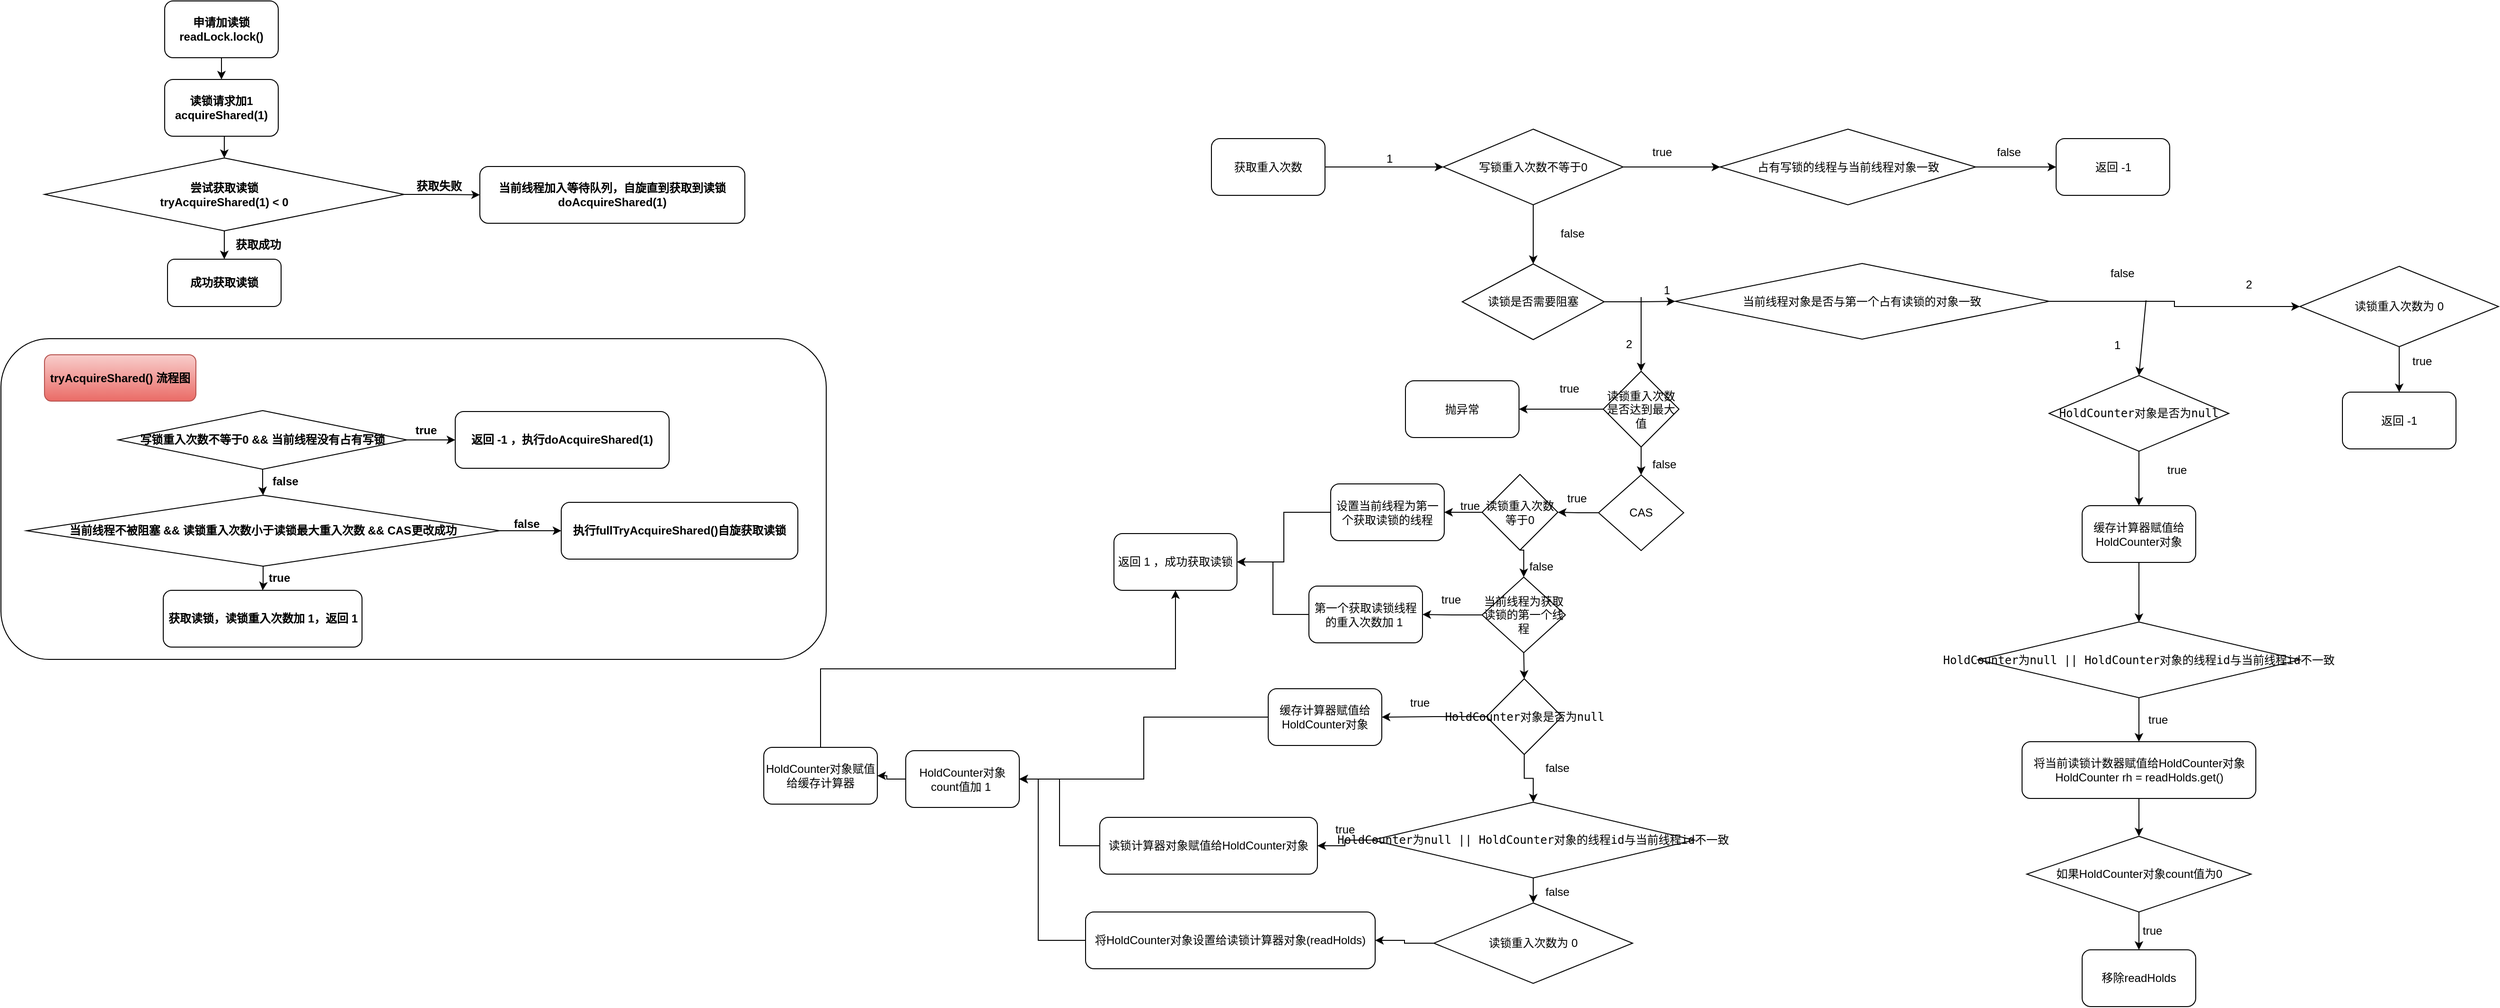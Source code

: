 <mxfile version="10.8.5" type="device"><diagram id="ZtMco2pQQ1XNjGlhMGn0" name="第 1 页"><mxGraphModel dx="1991" dy="1177" grid="1" gridSize="10" guides="1" tooltips="1" connect="1" arrows="1" fold="1" page="1" pageScale="1" pageWidth="827" pageHeight="1169" background="#ffffff" math="0" shadow="0"><root><mxCell id="0"/><mxCell id="1" parent="0"/><mxCell id="eOZPgLoRTHdLSqoZiXlE-40" value="" style="rounded=1;whiteSpace=wrap;html=1;fontFamily=Helvetica;fontStyle=1" parent="1" vertex="1"><mxGeometry x="54" y="584" width="872" height="339" as="geometry"/></mxCell><mxCell id="eOZPgLoRTHdLSqoZiXlE-15" style="edgeStyle=orthogonalEdgeStyle;rounded=0;orthogonalLoop=1;jettySize=auto;html=1;exitX=0.5;exitY=1;exitDx=0;exitDy=0;fontStyle=1;fontFamily=Helvetica;" parent="1" source="eOZPgLoRTHdLSqoZiXlE-1" target="eOZPgLoRTHdLSqoZiXlE-2" edge="1"><mxGeometry relative="1" as="geometry"/></mxCell><mxCell id="eOZPgLoRTHdLSqoZiXlE-1" value="&lt;div&gt;&lt;span&gt;申请加读锁&lt;br&gt;readLock&lt;/span&gt;.lock()&lt;/div&gt;" style="rounded=1;whiteSpace=wrap;html=1;fontStyle=1;fontFamily=Helvetica;" parent="1" vertex="1"><mxGeometry x="227" y="227" width="120" height="60" as="geometry"/></mxCell><mxCell id="eOZPgLoRTHdLSqoZiXlE-31" style="edgeStyle=orthogonalEdgeStyle;rounded=0;orthogonalLoop=1;jettySize=auto;html=1;exitX=0.5;exitY=1;exitDx=0;exitDy=0;entryX=0.5;entryY=0;entryDx=0;entryDy=0;fontFamily=Helvetica;fontStyle=1" parent="1" source="eOZPgLoRTHdLSqoZiXlE-2" target="eOZPgLoRTHdLSqoZiXlE-14" edge="1"><mxGeometry relative="1" as="geometry"/></mxCell><mxCell id="eOZPgLoRTHdLSqoZiXlE-2" value="&lt;div&gt;读锁请求加1&lt;/div&gt;&lt;div&gt;acquireShared(&lt;span&gt;1&lt;/span&gt;)&lt;/div&gt;" style="rounded=1;whiteSpace=wrap;html=1;fontStyle=1;fontFamily=Helvetica;" parent="1" vertex="1"><mxGeometry x="227" y="310" width="120" height="60" as="geometry"/></mxCell><mxCell id="eOZPgLoRTHdLSqoZiXlE-4" value="&lt;div&gt;当前线程加入等待队列，自旋直到获取到读锁&lt;span&gt;doAcquireShared(1)&lt;/span&gt;&lt;/div&gt;" style="rounded=1;whiteSpace=wrap;html=1;fontStyle=1;fontFamily=Helvetica;" parent="1" vertex="1"><mxGeometry x="560" y="402" width="280" height="60" as="geometry"/></mxCell><mxCell id="eOZPgLoRTHdLSqoZiXlE-33" style="edgeStyle=orthogonalEdgeStyle;rounded=0;orthogonalLoop=1;jettySize=auto;html=1;exitX=0.5;exitY=1;exitDx=0;exitDy=0;fontFamily=Helvetica;fontStyle=1" parent="1" source="eOZPgLoRTHdLSqoZiXlE-7" target="eOZPgLoRTHdLSqoZiXlE-10" edge="1"><mxGeometry relative="1" as="geometry"/></mxCell><mxCell id="eOZPgLoRTHdLSqoZiXlE-38" style="edgeStyle=orthogonalEdgeStyle;rounded=0;orthogonalLoop=1;jettySize=auto;html=1;exitX=1;exitY=0.5;exitDx=0;exitDy=0;entryX=0;entryY=0.5;entryDx=0;entryDy=0;fontFamily=Helvetica;fontStyle=1" parent="1" source="eOZPgLoRTHdLSqoZiXlE-7" target="eOZPgLoRTHdLSqoZiXlE-37" edge="1"><mxGeometry relative="1" as="geometry"/></mxCell><mxCell id="eOZPgLoRTHdLSqoZiXlE-7" value="&lt;span&gt;写锁重入次数不等于0 &amp;amp;&amp;amp; 当前线程没有占有写锁&lt;/span&gt;" style="rhombus;whiteSpace=wrap;html=1;fontStyle=1;fontFamily=Helvetica;" parent="1" vertex="1"><mxGeometry x="178" y="660" width="305" height="62" as="geometry"/></mxCell><mxCell id="eOZPgLoRTHdLSqoZiXlE-23" style="edgeStyle=orthogonalEdgeStyle;rounded=0;orthogonalLoop=1;jettySize=auto;html=1;exitX=1;exitY=0.5;exitDx=0;exitDy=0;entryX=0;entryY=0.5;entryDx=0;entryDy=0;fontStyle=1;fontFamily=Helvetica;" parent="1" source="eOZPgLoRTHdLSqoZiXlE-10" target="eOZPgLoRTHdLSqoZiXlE-12" edge="1"><mxGeometry relative="1" as="geometry"/></mxCell><mxCell id="eOZPgLoRTHdLSqoZiXlE-35" style="edgeStyle=orthogonalEdgeStyle;rounded=0;orthogonalLoop=1;jettySize=auto;html=1;exitX=0.5;exitY=1;exitDx=0;exitDy=0;fontFamily=Helvetica;fontStyle=1" parent="1" source="eOZPgLoRTHdLSqoZiXlE-10" target="eOZPgLoRTHdLSqoZiXlE-34" edge="1"><mxGeometry relative="1" as="geometry"/></mxCell><mxCell id="eOZPgLoRTHdLSqoZiXlE-10" value="当前线程不被阻塞 &amp;amp;&amp;amp; 读锁重入次数小于读锁最大重入次数 &amp;amp;&amp;amp; CAS更改成功" style="rhombus;whiteSpace=wrap;html=1;fontStyle=1;fontFamily=Helvetica;" parent="1" vertex="1"><mxGeometry x="81" y="749.5" width="500" height="75" as="geometry"/></mxCell><mxCell id="eOZPgLoRTHdLSqoZiXlE-12" value="执行&lt;span&gt;fullTryAcquireShared()自旋获取读锁&lt;/span&gt;" style="rounded=1;whiteSpace=wrap;html=1;fontStyle=1;fontFamily=Helvetica;" parent="1" vertex="1"><mxGeometry x="646" y="757" width="250" height="60" as="geometry"/></mxCell><mxCell id="eOZPgLoRTHdLSqoZiXlE-13" value="成功获取读锁" style="rounded=1;whiteSpace=wrap;html=1;fontStyle=1;fontFamily=Helvetica;" parent="1" vertex="1"><mxGeometry x="230" y="500" width="120" height="50" as="geometry"/></mxCell><mxCell id="eOZPgLoRTHdLSqoZiXlE-17" style="edgeStyle=orthogonalEdgeStyle;rounded=0;orthogonalLoop=1;jettySize=auto;html=1;exitX=1;exitY=0.5;exitDx=0;exitDy=0;entryX=0;entryY=0.5;entryDx=0;entryDy=0;fontStyle=1;fontFamily=Helvetica;" parent="1" source="eOZPgLoRTHdLSqoZiXlE-14" target="eOZPgLoRTHdLSqoZiXlE-4" edge="1"><mxGeometry relative="1" as="geometry"/></mxCell><mxCell id="eOZPgLoRTHdLSqoZiXlE-32" style="edgeStyle=orthogonalEdgeStyle;rounded=0;orthogonalLoop=1;jettySize=auto;html=1;exitX=0.5;exitY=1;exitDx=0;exitDy=0;fontFamily=Helvetica;fontStyle=1" parent="1" source="eOZPgLoRTHdLSqoZiXlE-14" target="eOZPgLoRTHdLSqoZiXlE-13" edge="1"><mxGeometry relative="1" as="geometry"/></mxCell><mxCell id="eOZPgLoRTHdLSqoZiXlE-14" value="&lt;div&gt;尝试获取读锁&lt;/div&gt;&lt;div&gt;tryAcquireShared(1) &amp;lt; 0&lt;/div&gt;" style="rhombus;whiteSpace=wrap;html=1;fontStyle=1;fontFamily=Helvetica;" parent="1" vertex="1"><mxGeometry x="100" y="393" width="380" height="77" as="geometry"/></mxCell><mxCell id="eOZPgLoRTHdLSqoZiXlE-18" value="获取失败" style="text;html=1;resizable=0;points=[];autosize=1;align=left;verticalAlign=top;spacingTop=-4;fontStyle=1;fontFamily=Helvetica;" parent="1" vertex="1"><mxGeometry x="491" y="413" width="60" height="20" as="geometry"/></mxCell><mxCell id="eOZPgLoRTHdLSqoZiXlE-22" value="false" style="text;html=1;resizable=0;points=[];autosize=1;align=left;verticalAlign=top;spacingTop=-4;fontStyle=1;fontFamily=Helvetica;" parent="1" vertex="1"><mxGeometry x="339" y="725" width="40" height="20" as="geometry"/></mxCell><mxCell id="eOZPgLoRTHdLSqoZiXlE-24" value="false" style="text;html=1;resizable=0;points=[];autosize=1;align=left;verticalAlign=top;spacingTop=-4;fontStyle=1;fontFamily=Helvetica;" parent="1" vertex="1"><mxGeometry x="594" y="769.5" width="40" height="20" as="geometry"/></mxCell><mxCell id="eOZPgLoRTHdLSqoZiXlE-34" value="获取读锁，读锁重入次数加 1，返回 1" style="rounded=1;whiteSpace=wrap;html=1;fontFamily=Helvetica;fontStyle=1" parent="1" vertex="1"><mxGeometry x="225.5" y="850" width="210" height="60" as="geometry"/></mxCell><mxCell id="eOZPgLoRTHdLSqoZiXlE-36" value="获取成功" style="text;html=1;resizable=0;points=[];autosize=1;align=left;verticalAlign=top;spacingTop=-4;fontFamily=Helvetica;fontStyle=1" parent="1" vertex="1"><mxGeometry x="299.5" y="475" width="60" height="20" as="geometry"/></mxCell><mxCell id="eOZPgLoRTHdLSqoZiXlE-37" value="返回 -1 ，执行&lt;span&gt;doAcquireShared(1)&lt;/span&gt;" style="rounded=1;whiteSpace=wrap;html=1;fontFamily=Helvetica;fontStyle=1" parent="1" vertex="1"><mxGeometry x="534" y="661" width="226" height="60" as="geometry"/></mxCell><mxCell id="eOZPgLoRTHdLSqoZiXlE-39" value="true" style="text;html=1;resizable=0;points=[];autosize=1;align=left;verticalAlign=top;spacingTop=-4;fontFamily=Helvetica;fontStyle=1" parent="1" vertex="1"><mxGeometry x="490" y="671" width="40" height="20" as="geometry"/></mxCell><mxCell id="eOZPgLoRTHdLSqoZiXlE-42" value="&lt;span&gt;tryAcquireShared() 流程图&lt;/span&gt;" style="rounded=1;whiteSpace=wrap;html=1;fontFamily=Helvetica;gradientColor=#ea6b66;fillColor=#f8cecc;strokeColor=#b85450;fontStyle=1" parent="1" vertex="1"><mxGeometry x="100" y="601" width="160" height="49" as="geometry"/></mxCell><mxCell id="eOZPgLoRTHdLSqoZiXlE-43" value="true" style="text;html=1;resizable=0;points=[];autosize=1;align=left;verticalAlign=top;spacingTop=-4;fontFamily=Helvetica;fontStyle=1" parent="1" vertex="1"><mxGeometry x="334.5" y="827" width="40" height="20" as="geometry"/></mxCell><mxCell id="39" style="edgeStyle=orthogonalEdgeStyle;rounded=0;html=1;exitX=1;exitY=0.5;entryX=0;entryY=0.5;startArrow=none;startFill=0;endArrow=classic;endFill=1;jettySize=auto;orthogonalLoop=1;" parent="1" source="eOZPgLoRTHdLSqoZiXlE-46" target="eOZPgLoRTHdLSqoZiXlE-47" edge="1"><mxGeometry relative="1" as="geometry"/></mxCell><mxCell id="eOZPgLoRTHdLSqoZiXlE-46" value="获取重入次数" style="rounded=1;whiteSpace=wrap;html=1;fontFamily=Helvetica;" parent="1" vertex="1"><mxGeometry x="1333" y="372.5" width="120" height="60" as="geometry"/></mxCell><mxCell id="eOZPgLoRTHdLSqoZiXlE-55" style="edgeStyle=orthogonalEdgeStyle;rounded=0;orthogonalLoop=1;jettySize=auto;html=1;exitX=0.5;exitY=1;exitDx=0;exitDy=0;fontFamily=Helvetica;" parent="1" source="eOZPgLoRTHdLSqoZiXlE-47" target="eOZPgLoRTHdLSqoZiXlE-54" edge="1"><mxGeometry relative="1" as="geometry"/></mxCell><mxCell id="37" style="edgeStyle=orthogonalEdgeStyle;rounded=0;html=1;exitX=1;exitY=0.5;entryX=0;entryY=0.5;startArrow=none;startFill=0;endArrow=classic;endFill=1;jettySize=auto;orthogonalLoop=1;" parent="1" source="eOZPgLoRTHdLSqoZiXlE-47" target="eOZPgLoRTHdLSqoZiXlE-48" edge="1"><mxGeometry relative="1" as="geometry"/></mxCell><mxCell id="eOZPgLoRTHdLSqoZiXlE-47" value="写锁重入次数不等于0" style="rhombus;whiteSpace=wrap;html=1;fontFamily=Helvetica;" parent="1" vertex="1"><mxGeometry x="1578" y="362.5" width="190" height="80" as="geometry"/></mxCell><mxCell id="36" style="edgeStyle=orthogonalEdgeStyle;rounded=0;html=1;exitX=1;exitY=0.5;startArrow=none;startFill=0;endArrow=classic;endFill=1;jettySize=auto;orthogonalLoop=1;" parent="1" source="eOZPgLoRTHdLSqoZiXlE-48" target="eOZPgLoRTHdLSqoZiXlE-49" edge="1"><mxGeometry relative="1" as="geometry"/></mxCell><mxCell id="eOZPgLoRTHdLSqoZiXlE-48" value="占有写锁的线程与当前线程对象一致" style="rhombus;whiteSpace=wrap;html=1;fontFamily=Helvetica;" parent="1" vertex="1"><mxGeometry x="1870.5" y="362.5" width="270" height="80" as="geometry"/></mxCell><mxCell id="eOZPgLoRTHdLSqoZiXlE-49" value="返回 -1" style="rounded=1;whiteSpace=wrap;html=1;strokeColor=#000000;fillColor=#ffffff;gradientColor=none;fontFamily=Helvetica;" parent="1" vertex="1"><mxGeometry x="2225.5" y="372.5" width="120" height="60" as="geometry"/></mxCell><mxCell id="eOZPgLoRTHdLSqoZiXlE-51" value="false" style="text;html=1;resizable=0;points=[];autosize=1;align=left;verticalAlign=top;spacingTop=-4;fontFamily=Helvetica;" parent="1" vertex="1"><mxGeometry x="2160.5" y="376.5" width="40" height="20" as="geometry"/></mxCell><mxCell id="eOZPgLoRTHdLSqoZiXlE-53" value="true" style="text;html=1;resizable=0;points=[];autosize=1;align=left;verticalAlign=top;spacingTop=-4;fontFamily=Helvetica;" parent="1" vertex="1"><mxGeometry x="1797" y="376.5" width="40" height="20" as="geometry"/></mxCell><mxCell id="38" style="edgeStyle=orthogonalEdgeStyle;rounded=0;html=1;exitX=1;exitY=0.5;entryX=0;entryY=0.5;startArrow=none;startFill=0;endArrow=classic;endFill=1;jettySize=auto;orthogonalLoop=1;" parent="1" source="eOZPgLoRTHdLSqoZiXlE-54" target="eOZPgLoRTHdLSqoZiXlE-57" edge="1"><mxGeometry relative="1" as="geometry"/></mxCell><mxCell id="eOZPgLoRTHdLSqoZiXlE-54" value="读锁是否需要阻塞" style="rhombus;whiteSpace=wrap;html=1;strokeColor=#000000;fillColor=#ffffff;gradientColor=none;fontFamily=Helvetica;" parent="1" vertex="1"><mxGeometry x="1598" y="505" width="150" height="80" as="geometry"/></mxCell><mxCell id="eOZPgLoRTHdLSqoZiXlE-56" value="false" style="text;html=1;resizable=0;points=[];autosize=1;align=left;verticalAlign=top;spacingTop=-4;fontFamily=Helvetica;" parent="1" vertex="1"><mxGeometry x="1700" y="462.5" width="40" height="20" as="geometry"/></mxCell><mxCell id="34" style="edgeStyle=orthogonalEdgeStyle;rounded=0;html=1;exitX=1;exitY=0.5;entryX=0;entryY=0.5;startArrow=none;startFill=0;endArrow=classic;endFill=1;jettySize=auto;orthogonalLoop=1;" parent="1" source="eOZPgLoRTHdLSqoZiXlE-57" target="14" edge="1"><mxGeometry relative="1" as="geometry"/></mxCell><mxCell id="eOZPgLoRTHdLSqoZiXlE-57" value="当前线程对象是否与第一个占有读锁的对象一致" style="rhombus;whiteSpace=wrap;html=1;strokeColor=#000000;fillColor=#ffffff;gradientColor=none;fontFamily=Helvetica;" parent="1" vertex="1"><mxGeometry x="1823" y="504.5" width="395" height="80" as="geometry"/></mxCell><mxCell id="33" style="edgeStyle=orthogonalEdgeStyle;rounded=0;html=1;exitX=0.5;exitY=1;startArrow=none;startFill=0;endArrow=classic;endFill=1;jettySize=auto;orthogonalLoop=1;" parent="1" source="2" target="7" edge="1"><mxGeometry relative="1" as="geometry"/></mxCell><mxCell id="2" value="&lt;pre&gt;HoldCounter&lt;span&gt;对象是否为null&lt;/span&gt;&lt;/pre&gt;" style="rhombus;whiteSpace=wrap;html=1;" parent="1" vertex="1"><mxGeometry x="2218" y="623" width="190" height="80" as="geometry"/></mxCell><mxCell id="4" value="false" style="text;html=1;resizable=0;points=[];autosize=1;align=left;verticalAlign=top;spacingTop=-4;" parent="1" vertex="1"><mxGeometry x="2280.5" y="504.5" width="40" height="20" as="geometry"/></mxCell><mxCell id="26" style="edgeStyle=orthogonalEdgeStyle;rounded=0;html=1;exitX=0.5;exitY=1;entryX=0.5;entryY=0;jettySize=auto;orthogonalLoop=1;" parent="1" source="7" target="8" edge="1"><mxGeometry relative="1" as="geometry"/></mxCell><mxCell id="7" value="缓存计算器赋值给&lt;span&gt;HoldCounter对象&lt;/span&gt;" style="rounded=1;whiteSpace=wrap;html=1;" parent="1" vertex="1"><mxGeometry x="2253" y="760.5" width="120" height="60" as="geometry"/></mxCell><mxCell id="Wqzlkps9Lc5wgVoxYjHy-99" style="edgeStyle=orthogonalEdgeStyle;rounded=0;orthogonalLoop=1;jettySize=auto;html=1;exitX=0.5;exitY=1;exitDx=0;exitDy=0;" edge="1" parent="1" source="8" target="Wqzlkps9Lc5wgVoxYjHy-95"><mxGeometry relative="1" as="geometry"/></mxCell><mxCell id="8" value="&lt;pre&gt;&lt;span&gt;HoldCounter为null || &lt;/span&gt;HoldCounter对象的线程id与当前线程id不一致&lt;/pre&gt;" style="rhombus;whiteSpace=wrap;html=1;" parent="1" vertex="1"><mxGeometry x="2143" y="883.5" width="340" height="80" as="geometry"/></mxCell><mxCell id="16" style="edgeStyle=orthogonalEdgeStyle;rounded=0;html=1;exitX=0.5;exitY=1;jettySize=auto;orthogonalLoop=1;" parent="1" source="14" target="15" edge="1"><mxGeometry relative="1" as="geometry"/></mxCell><mxCell id="14" value="读锁重入次数为 0" style="rhombus;whiteSpace=wrap;html=1;" parent="1" vertex="1"><mxGeometry x="2483" y="507.5" width="210" height="85" as="geometry"/></mxCell><mxCell id="15" value="返回 -1" style="rounded=1;whiteSpace=wrap;html=1;" parent="1" vertex="1"><mxGeometry x="2528" y="640.5" width="120" height="60" as="geometry"/></mxCell><mxCell id="35" value="" style="endArrow=classic;html=1;entryX=0.5;entryY=0;" parent="1" target="2" edge="1"><mxGeometry width="50" height="50" relative="1" as="geometry"><mxPoint x="2320.5" y="543.5" as="sourcePoint"/><mxPoint x="2450.5" y="573.5" as="targetPoint"/></mxGeometry></mxCell><mxCell id="40" value="1" style="text;html=1;resizable=0;points=[];autosize=1;align=left;verticalAlign=top;spacingTop=-4;" parent="1" vertex="1"><mxGeometry x="1516" y="383.5" width="20" height="20" as="geometry"/></mxCell><mxCell id="42" value="抛异常" style="rounded=1;whiteSpace=wrap;html=1;" parent="1" vertex="1"><mxGeometry x="1538" y="628.5" width="120" height="60" as="geometry"/></mxCell><mxCell id="44" value="true" style="text;html=1;resizable=0;points=[];autosize=1;align=left;verticalAlign=top;spacingTop=-4;" parent="1" vertex="1"><mxGeometry x="1699" y="627" width="40" height="20" as="geometry"/></mxCell><mxCell id="83" style="edgeStyle=orthogonalEdgeStyle;rounded=0;html=1;exitX=0.5;exitY=1;startArrow=none;startFill=0;endArrow=classic;endFill=1;jettySize=auto;orthogonalLoop=1;" parent="1" source="45" target="48" edge="1"><mxGeometry relative="1" as="geometry"/></mxCell><mxCell id="Wqzlkps9Lc5wgVoxYjHy-108" style="edgeStyle=orthogonalEdgeStyle;rounded=0;orthogonalLoop=1;jettySize=auto;html=1;exitX=0;exitY=0.5;exitDx=0;exitDy=0;entryX=1;entryY=0.5;entryDx=0;entryDy=0;" edge="1" parent="1" source="45" target="42"><mxGeometry relative="1" as="geometry"/></mxCell><mxCell id="45" value="&lt;span&gt;读锁重入次数是否达到最大值&lt;/span&gt;" style="rhombus;whiteSpace=wrap;html=1;" parent="1" vertex="1"><mxGeometry x="1747" y="618.5" width="80" height="80" as="geometry"/></mxCell><mxCell id="Wqzlkps9Lc5wgVoxYjHy-109" style="edgeStyle=orthogonalEdgeStyle;rounded=0;orthogonalLoop=1;jettySize=auto;html=1;exitX=0;exitY=0.5;exitDx=0;exitDy=0;entryX=1;entryY=0.5;entryDx=0;entryDy=0;" edge="1" parent="1" source="48" target="49"><mxGeometry relative="1" as="geometry"/></mxCell><mxCell id="48" value="CAS" style="rhombus;whiteSpace=wrap;html=1;" parent="1" vertex="1"><mxGeometry x="1742" y="728" width="90" height="80" as="geometry"/></mxCell><mxCell id="Wqzlkps9Lc5wgVoxYjHy-110" style="edgeStyle=orthogonalEdgeStyle;rounded=0;orthogonalLoop=1;jettySize=auto;html=1;exitX=0;exitY=0.5;exitDx=0;exitDy=0;entryX=1;entryY=0.5;entryDx=0;entryDy=0;" edge="1" parent="1" source="49" target="50"><mxGeometry relative="1" as="geometry"/></mxCell><mxCell id="Wqzlkps9Lc5wgVoxYjHy-117" style="edgeStyle=orthogonalEdgeStyle;rounded=0;orthogonalLoop=1;jettySize=auto;html=1;exitX=0.5;exitY=1;exitDx=0;exitDy=0;entryX=0.5;entryY=0;entryDx=0;entryDy=0;" edge="1" parent="1" source="49" target="54"><mxGeometry relative="1" as="geometry"/></mxCell><mxCell id="49" value="读锁重入次数等于0" style="rhombus;whiteSpace=wrap;html=1;" parent="1" vertex="1"><mxGeometry x="1619" y="727.5" width="80" height="80" as="geometry"/></mxCell><mxCell id="Wqzlkps9Lc5wgVoxYjHy-115" style="edgeStyle=orthogonalEdgeStyle;rounded=0;orthogonalLoop=1;jettySize=auto;html=1;exitX=0;exitY=0.5;exitDx=0;exitDy=0;entryX=1;entryY=0.5;entryDx=0;entryDy=0;" edge="1" parent="1" source="50" target="63"><mxGeometry relative="1" as="geometry"/></mxCell><mxCell id="50" value="设置当前线程为第一个获取读锁的线程" style="rounded=1;whiteSpace=wrap;html=1;" parent="1" vertex="1"><mxGeometry x="1459" y="737.5" width="120" height="60" as="geometry"/></mxCell><mxCell id="53" value="true" style="text;html=1;resizable=0;points=[];autosize=1;align=left;verticalAlign=top;spacingTop=-4;" parent="1" vertex="1"><mxGeometry x="1707" y="743" width="40" height="20" as="geometry"/></mxCell><mxCell id="Wqzlkps9Lc5wgVoxYjHy-118" style="edgeStyle=orthogonalEdgeStyle;rounded=0;orthogonalLoop=1;jettySize=auto;html=1;exitX=0;exitY=0.5;exitDx=0;exitDy=0;entryX=1;entryY=0.5;entryDx=0;entryDy=0;" edge="1" parent="1" source="54" target="55"><mxGeometry relative="1" as="geometry"/></mxCell><mxCell id="Wqzlkps9Lc5wgVoxYjHy-120" style="edgeStyle=orthogonalEdgeStyle;rounded=0;orthogonalLoop=1;jettySize=auto;html=1;exitX=0.5;exitY=1;exitDx=0;exitDy=0;entryX=0.5;entryY=0;entryDx=0;entryDy=0;" edge="1" parent="1" source="54" target="60"><mxGeometry relative="1" as="geometry"/></mxCell><mxCell id="54" value="当前线程为获取读锁的第一个线程" style="rhombus;whiteSpace=wrap;html=1;" parent="1" vertex="1"><mxGeometry x="1619" y="836" width="88" height="80" as="geometry"/></mxCell><mxCell id="Wqzlkps9Lc5wgVoxYjHy-119" style="edgeStyle=orthogonalEdgeStyle;rounded=0;orthogonalLoop=1;jettySize=auto;html=1;exitX=0;exitY=0.5;exitDx=0;exitDy=0;entryX=1;entryY=0.5;entryDx=0;entryDy=0;" edge="1" parent="1" source="55" target="63"><mxGeometry relative="1" as="geometry"/></mxCell><mxCell id="55" value="第一个获取读锁线程的重入次数加 1&amp;nbsp;" style="rounded=1;whiteSpace=wrap;html=1;" parent="1" vertex="1"><mxGeometry x="1436" y="845.5" width="120" height="60" as="geometry"/></mxCell><mxCell id="58" value="false" style="text;html=1;resizable=0;points=[];autosize=1;align=left;verticalAlign=top;spacingTop=-4;" parent="1" vertex="1"><mxGeometry x="1667" y="814.5" width="40" height="20" as="geometry"/></mxCell><mxCell id="59" value="true" style="text;html=1;resizable=0;points=[];autosize=1;align=left;verticalAlign=top;spacingTop=-4;" parent="1" vertex="1"><mxGeometry x="1574" y="850" width="40" height="20" as="geometry"/></mxCell><mxCell id="71" style="edgeStyle=orthogonalEdgeStyle;rounded=0;html=1;exitX=0.5;exitY=1;entryX=0.5;entryY=0;startArrow=none;startFill=0;endArrow=classic;endFill=1;jettySize=auto;orthogonalLoop=1;" parent="1" source="60" target="70" edge="1"><mxGeometry relative="1" as="geometry"/></mxCell><mxCell id="79" style="edgeStyle=orthogonalEdgeStyle;rounded=0;html=1;exitX=0;exitY=0.5;startArrow=none;startFill=0;endArrow=classic;endFill=1;jettySize=auto;orthogonalLoop=1;" parent="1" source="60" target="67" edge="1"><mxGeometry relative="1" as="geometry"/></mxCell><mxCell id="60" value="&lt;pre&gt;HoldCounter对象是否为null&lt;/pre&gt;" style="rhombus;whiteSpace=wrap;html=1;" parent="1" vertex="1"><mxGeometry x="1623.5" y="943.5" width="80" height="80" as="geometry"/></mxCell><mxCell id="62" value="false" style="text;html=1;resizable=0;points=[];autosize=1;align=left;verticalAlign=top;spacingTop=-4;" parent="1" vertex="1"><mxGeometry x="1683.5" y="1159" width="40" height="20" as="geometry"/></mxCell><mxCell id="63" value="返回 1 ，成功获取读锁" style="rounded=1;whiteSpace=wrap;html=1;" parent="1" vertex="1"><mxGeometry x="1230" y="790" width="130" height="60" as="geometry"/></mxCell><mxCell id="Wqzlkps9Lc5wgVoxYjHy-121" style="edgeStyle=orthogonalEdgeStyle;rounded=0;orthogonalLoop=1;jettySize=auto;html=1;exitX=0;exitY=0.5;exitDx=0;exitDy=0;entryX=1;entryY=0.5;entryDx=0;entryDy=0;" edge="1" parent="1" source="67" target="77"><mxGeometry relative="1" as="geometry"/></mxCell><mxCell id="67" value="&lt;span&gt;缓存计算器赋值给&lt;/span&gt;&lt;span&gt;HoldCounter对象&lt;/span&gt;" style="rounded=1;whiteSpace=wrap;html=1;" parent="1" vertex="1"><mxGeometry x="1393" y="954" width="120" height="60" as="geometry"/></mxCell><mxCell id="69" value="true" style="text;html=1;resizable=0;points=[];autosize=1;align=left;verticalAlign=top;spacingTop=-4;" parent="1" vertex="1"><mxGeometry x="1540.5" y="958.5" width="40" height="20" as="geometry"/></mxCell><mxCell id="76" style="edgeStyle=orthogonalEdgeStyle;rounded=0;html=1;exitX=0.5;exitY=1;startArrow=none;startFill=0;endArrow=classic;endFill=1;jettySize=auto;orthogonalLoop=1;" parent="1" source="70" target="74" edge="1"><mxGeometry relative="1" as="geometry"/></mxCell><mxCell id="Wqzlkps9Lc5wgVoxYjHy-127" style="edgeStyle=orthogonalEdgeStyle;rounded=0;orthogonalLoop=1;jettySize=auto;html=1;exitX=0;exitY=0.5;exitDx=0;exitDy=0;entryX=1;entryY=0.5;entryDx=0;entryDy=0;" edge="1" parent="1" source="70" target="Wqzlkps9Lc5wgVoxYjHy-126"><mxGeometry relative="1" as="geometry"/></mxCell><mxCell id="70" value="&lt;pre&gt;&lt;span&gt;HoldCounter为null || &lt;/span&gt;HoldCounter对象的线程id与当前线程id不一致&lt;/pre&gt;" style="rhombus;whiteSpace=wrap;html=1;" parent="1" vertex="1"><mxGeometry x="1503" y="1074" width="340" height="80" as="geometry"/></mxCell><mxCell id="72" value="false" style="text;html=1;resizable=0;points=[];autosize=1;align=left;verticalAlign=top;spacingTop=-4;" parent="1" vertex="1"><mxGeometry x="1683.5" y="1027.5" width="40" height="20" as="geometry"/></mxCell><mxCell id="80" style="edgeStyle=orthogonalEdgeStyle;rounded=0;html=1;exitX=0;exitY=0.5;entryX=1;entryY=0.5;startArrow=none;startFill=0;endArrow=classic;endFill=1;jettySize=auto;orthogonalLoop=1;" parent="1" source="74" target="75" edge="1"><mxGeometry relative="1" as="geometry"/></mxCell><mxCell id="74" value="读锁重入次数为 0" style="rhombus;whiteSpace=wrap;html=1;" parent="1" vertex="1"><mxGeometry x="1568" y="1180.5" width="210" height="85" as="geometry"/></mxCell><mxCell id="Wqzlkps9Lc5wgVoxYjHy-129" style="edgeStyle=orthogonalEdgeStyle;rounded=0;orthogonalLoop=1;jettySize=auto;html=1;exitX=0;exitY=0.5;exitDx=0;exitDy=0;entryX=1;entryY=0.5;entryDx=0;entryDy=0;" edge="1" parent="1" source="75" target="77"><mxGeometry relative="1" as="geometry"><Array as="points"><mxPoint x="1150" y="1220"/><mxPoint x="1150" y="1050"/></Array></mxGeometry></mxCell><mxCell id="75" value="&lt;span&gt;将HoldCounter对象设置给读锁计算器对象(&lt;/span&gt;&lt;span&gt;readHolds&lt;/span&gt;&lt;span&gt;)&lt;/span&gt;&lt;br&gt;" style="rounded=1;whiteSpace=wrap;html=1;" parent="1" vertex="1"><mxGeometry x="1200" y="1190" width="306" height="60" as="geometry"/></mxCell><mxCell id="Wqzlkps9Lc5wgVoxYjHy-124" style="edgeStyle=orthogonalEdgeStyle;rounded=0;orthogonalLoop=1;jettySize=auto;html=1;exitX=0;exitY=0.5;exitDx=0;exitDy=0;" edge="1" parent="1" source="77" target="Wqzlkps9Lc5wgVoxYjHy-122"><mxGeometry relative="1" as="geometry"/></mxCell><mxCell id="77" value="&lt;span&gt;HoldCounter对象count值加 1&amp;nbsp;&lt;br&gt;&lt;/span&gt;" style="rounded=1;whiteSpace=wrap;html=1;" parent="1" vertex="1"><mxGeometry x="1010" y="1019.5" width="120" height="60" as="geometry"/></mxCell><mxCell id="84" value="false" style="text;html=1;resizable=0;points=[];autosize=1;align=left;verticalAlign=top;spacingTop=-4;" parent="1" vertex="1"><mxGeometry x="1797" y="706.5" width="40" height="20" as="geometry"/></mxCell><mxCell id="Wqzlkps9Lc5wgVoxYjHy-100" style="edgeStyle=orthogonalEdgeStyle;rounded=0;orthogonalLoop=1;jettySize=auto;html=1;exitX=0.5;exitY=1;exitDx=0;exitDy=0;" edge="1" parent="1" source="Wqzlkps9Lc5wgVoxYjHy-95" target="Wqzlkps9Lc5wgVoxYjHy-97"><mxGeometry relative="1" as="geometry"/></mxCell><mxCell id="Wqzlkps9Lc5wgVoxYjHy-95" value="将当前读锁计数器赋值给HoldCounter对象&lt;br&gt;&lt;span&gt;HoldCounter rh = &lt;/span&gt;&lt;span&gt;readHolds&lt;/span&gt;&lt;span&gt;.get()&lt;/span&gt;&lt;br&gt;" style="rounded=1;whiteSpace=wrap;html=1;" vertex="1" parent="1"><mxGeometry x="2189.5" y="1010" width="247" height="60" as="geometry"/></mxCell><mxCell id="Wqzlkps9Lc5wgVoxYjHy-101" style="edgeStyle=orthogonalEdgeStyle;rounded=0;orthogonalLoop=1;jettySize=auto;html=1;exitX=0.5;exitY=1;exitDx=0;exitDy=0;" edge="1" parent="1" source="Wqzlkps9Lc5wgVoxYjHy-97" target="Wqzlkps9Lc5wgVoxYjHy-98"><mxGeometry relative="1" as="geometry"/></mxCell><mxCell id="Wqzlkps9Lc5wgVoxYjHy-97" value="&lt;span&gt;如果HoldCounter对象count值为0&lt;/span&gt;" style="rhombus;whiteSpace=wrap;html=1;" vertex="1" parent="1"><mxGeometry x="2194.5" y="1110" width="237" height="80" as="geometry"/></mxCell><mxCell id="Wqzlkps9Lc5wgVoxYjHy-98" value="&lt;span&gt;移除readHolds&lt;/span&gt;" style="rounded=1;whiteSpace=wrap;html=1;" vertex="1" parent="1"><mxGeometry x="2253" y="1230" width="120" height="60" as="geometry"/></mxCell><mxCell id="Wqzlkps9Lc5wgVoxYjHy-102" value="true" style="text;html=1;resizable=0;points=[];autosize=1;align=left;verticalAlign=top;spacingTop=-4;" vertex="1" parent="1"><mxGeometry x="2315" y="1200" width="40" height="20" as="geometry"/></mxCell><mxCell id="Wqzlkps9Lc5wgVoxYjHy-103" value="true" style="text;html=1;resizable=0;points=[];autosize=1;align=left;verticalAlign=top;spacingTop=-4;" vertex="1" parent="1"><mxGeometry x="2320.5" y="977" width="40" height="20" as="geometry"/></mxCell><mxCell id="Wqzlkps9Lc5wgVoxYjHy-104" value="true" style="text;html=1;resizable=0;points=[];autosize=1;align=left;verticalAlign=top;spacingTop=-4;" vertex="1" parent="1"><mxGeometry x="2341" y="713" width="40" height="20" as="geometry"/></mxCell><mxCell id="Wqzlkps9Lc5wgVoxYjHy-105" value="true" style="text;html=1;resizable=0;points=[];autosize=1;align=left;verticalAlign=top;spacingTop=-4;" vertex="1" parent="1"><mxGeometry x="2600" y="598" width="40" height="20" as="geometry"/></mxCell><mxCell id="Wqzlkps9Lc5wgVoxYjHy-106" value="1" style="text;html=1;resizable=0;points=[];autosize=1;align=left;verticalAlign=top;spacingTop=-4;" vertex="1" parent="1"><mxGeometry x="2285" y="581" width="20" height="20" as="geometry"/></mxCell><mxCell id="Wqzlkps9Lc5wgVoxYjHy-107" value="2" style="text;html=1;resizable=0;points=[];autosize=1;align=left;verticalAlign=top;spacingTop=-4;" vertex="1" parent="1"><mxGeometry x="2424" y="517" width="20" height="20" as="geometry"/></mxCell><mxCell id="Wqzlkps9Lc5wgVoxYjHy-112" value="" style="endArrow=classic;html=1;entryX=0.5;entryY=0;entryDx=0;entryDy=0;" edge="1" parent="1" target="45"><mxGeometry width="50" height="50" relative="1" as="geometry"><mxPoint x="1787" y="540" as="sourcePoint"/><mxPoint x="1880" y="570" as="targetPoint"/></mxGeometry></mxCell><mxCell id="Wqzlkps9Lc5wgVoxYjHy-113" value="1" style="text;html=1;resizable=0;points=[];autosize=1;align=left;verticalAlign=top;spacingTop=-4;" vertex="1" parent="1"><mxGeometry x="1809" y="523" width="20" height="20" as="geometry"/></mxCell><mxCell id="Wqzlkps9Lc5wgVoxYjHy-114" value="2" style="text;html=1;resizable=0;points=[];autosize=1;align=left;verticalAlign=top;spacingTop=-4;" vertex="1" parent="1"><mxGeometry x="1769" y="580" width="20" height="20" as="geometry"/></mxCell><mxCell id="Wqzlkps9Lc5wgVoxYjHy-116" value="true" style="text;html=1;resizable=0;points=[];autosize=1;align=left;verticalAlign=top;spacingTop=-4;" vertex="1" parent="1"><mxGeometry x="1594" y="751" width="40" height="20" as="geometry"/></mxCell><mxCell id="Wqzlkps9Lc5wgVoxYjHy-125" style="edgeStyle=orthogonalEdgeStyle;rounded=0;orthogonalLoop=1;jettySize=auto;html=1;exitX=0.5;exitY=0;exitDx=0;exitDy=0;entryX=0.5;entryY=1;entryDx=0;entryDy=0;" edge="1" parent="1" source="Wqzlkps9Lc5wgVoxYjHy-122" target="63"><mxGeometry relative="1" as="geometry"/></mxCell><mxCell id="Wqzlkps9Lc5wgVoxYjHy-122" value="&lt;span&gt;HoldCounter对象赋值给缓存计算器&lt;/span&gt;" style="rounded=1;whiteSpace=wrap;html=1;" vertex="1" parent="1"><mxGeometry x="860" y="1016" width="120" height="60" as="geometry"/></mxCell><mxCell id="Wqzlkps9Lc5wgVoxYjHy-128" style="edgeStyle=orthogonalEdgeStyle;rounded=0;orthogonalLoop=1;jettySize=auto;html=1;exitX=0;exitY=0.5;exitDx=0;exitDy=0;entryX=1;entryY=0.5;entryDx=0;entryDy=0;" edge="1" parent="1" source="Wqzlkps9Lc5wgVoxYjHy-126" target="77"><mxGeometry relative="1" as="geometry"/></mxCell><mxCell id="Wqzlkps9Lc5wgVoxYjHy-126" value="读锁计算器对象赋值给HoldCounter对象" style="rounded=1;whiteSpace=wrap;html=1;" vertex="1" parent="1"><mxGeometry x="1215" y="1090" width="230" height="60" as="geometry"/></mxCell><mxCell id="Wqzlkps9Lc5wgVoxYjHy-130" value="true" style="text;html=1;resizable=0;points=[];autosize=1;align=left;verticalAlign=top;spacingTop=-4;" vertex="1" parent="1"><mxGeometry x="1462" y="1093" width="40" height="20" as="geometry"/></mxCell></root></mxGraphModel></diagram></mxfile>